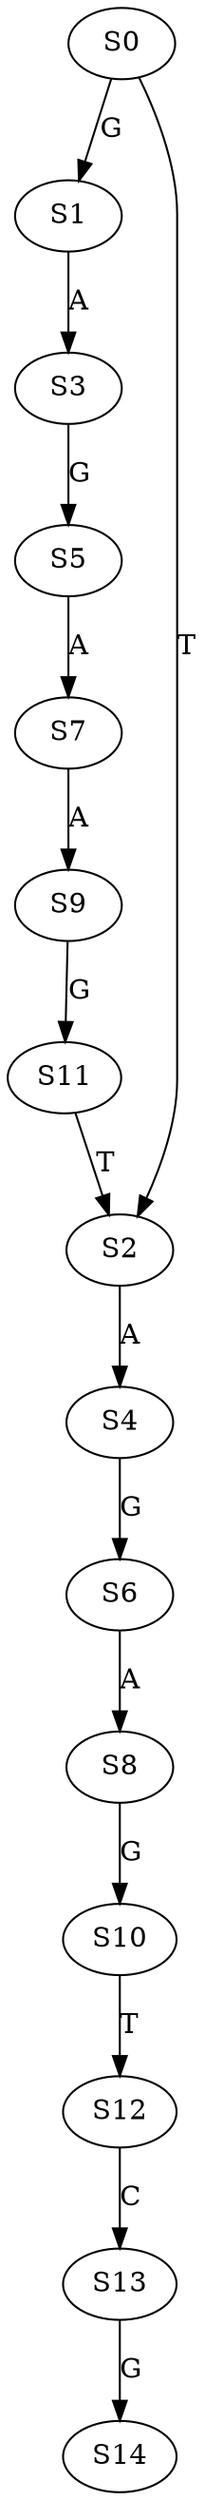 strict digraph  {
	S0 -> S1 [ label = G ];
	S0 -> S2 [ label = T ];
	S1 -> S3 [ label = A ];
	S2 -> S4 [ label = A ];
	S3 -> S5 [ label = G ];
	S4 -> S6 [ label = G ];
	S5 -> S7 [ label = A ];
	S6 -> S8 [ label = A ];
	S7 -> S9 [ label = A ];
	S8 -> S10 [ label = G ];
	S9 -> S11 [ label = G ];
	S10 -> S12 [ label = T ];
	S11 -> S2 [ label = T ];
	S12 -> S13 [ label = C ];
	S13 -> S14 [ label = G ];
}

